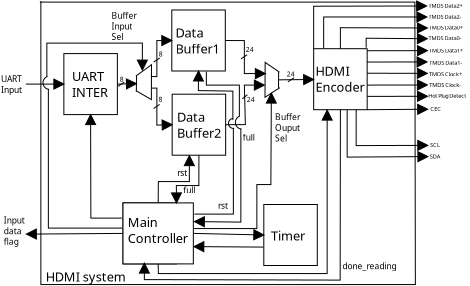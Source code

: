 <?xml version="1.0" encoding="UTF-8"?>
<dia:diagram xmlns:dia="http://www.lysator.liu.se/~alla/dia/">
  <dia:layer name="Background" visible="true" active="true">
    <dia:object type="Standard - PolyLine" version="0" id="O0">
      <dia:attribute name="obj_pos">
        <dia:point val="31.338,19.575"/>
      </dia:attribute>
      <dia:attribute name="obj_bb">
        <dia:rectangle val="31.338,19.005;32.12,20.75"/>
      </dia:attribute>
      <dia:attribute name="poly_points">
        <dia:point val="31.338,19.575"/>
        <dia:point val="32.12,19.005"/>
        <dia:point val="32.113,20.75"/>
        <dia:point val="31.338,20.3"/>
      </dia:attribute>
      <dia:attribute name="line_width">
        <dia:real val="0"/>
      </dia:attribute>
    </dia:object>
    <dia:object type="Standard - Line" version="0" id="O1">
      <dia:attribute name="obj_pos">
        <dia:point val="31.37,19.555"/>
      </dia:attribute>
      <dia:attribute name="obj_bb">
        <dia:rectangle val="31.363,19.555;31.37,20.35"/>
      </dia:attribute>
      <dia:attribute name="conn_endpoints">
        <dia:point val="31.37,19.555"/>
        <dia:point val="31.363,20.35"/>
      </dia:attribute>
      <dia:attribute name="numcp">
        <dia:int val="1"/>
      </dia:attribute>
      <dia:attribute name="line_width">
        <dia:real val="0"/>
      </dia:attribute>
    </dia:object>
    <dia:object type="Standard - Box" version="0" id="O2">
      <dia:attribute name="obj_pos">
        <dia:point val="27.738,18.45"/>
      </dia:attribute>
      <dia:attribute name="obj_bb">
        <dia:rectangle val="27.738,18.45;30.413,21.5"/>
      </dia:attribute>
      <dia:attribute name="elem_corner">
        <dia:point val="27.738,18.45"/>
      </dia:attribute>
      <dia:attribute name="elem_width">
        <dia:real val="2.675"/>
      </dia:attribute>
      <dia:attribute name="elem_height">
        <dia:real val="3.05"/>
      </dia:attribute>
      <dia:attribute name="border_width">
        <dia:real val="0"/>
      </dia:attribute>
      <dia:attribute name="show_background">
        <dia:boolean val="true"/>
      </dia:attribute>
    </dia:object>
    <dia:object type="Standard - Text" version="1" id="O3">
      <dia:attribute name="obj_pos">
        <dia:point val="28.15,19.825"/>
      </dia:attribute>
      <dia:attribute name="obj_bb">
        <dia:rectangle val="28.15,19.23;30.025,20.777"/>
      </dia:attribute>
      <dia:attribute name="text">
        <dia:composite type="text">
          <dia:attribute name="string">
            <dia:string>#UART
INTER#</dia:string>
          </dia:attribute>
          <dia:attribute name="font">
            <dia:font family="sans" style="0" name="Helvetica"/>
          </dia:attribute>
          <dia:attribute name="height">
            <dia:real val="0.8"/>
          </dia:attribute>
          <dia:attribute name="pos">
            <dia:point val="28.15,19.825"/>
          </dia:attribute>
          <dia:attribute name="color">
            <dia:color val="#000000"/>
          </dia:attribute>
          <dia:attribute name="alignment">
            <dia:enum val="0"/>
          </dia:attribute>
        </dia:composite>
      </dia:attribute>
      <dia:attribute name="valign">
        <dia:enum val="3"/>
      </dia:attribute>
    </dia:object>
    <dia:object type="Standard - Box" version="0" id="O4">
      <dia:attribute name="obj_pos">
        <dia:point val="30.695,25.915"/>
      </dia:attribute>
      <dia:attribute name="obj_bb">
        <dia:rectangle val="30.695,25.915;33.37,28.965"/>
      </dia:attribute>
      <dia:attribute name="elem_corner">
        <dia:point val="30.695,25.915"/>
      </dia:attribute>
      <dia:attribute name="elem_width">
        <dia:real val="2.675"/>
      </dia:attribute>
      <dia:attribute name="elem_height">
        <dia:real val="3.05"/>
      </dia:attribute>
      <dia:attribute name="border_width">
        <dia:real val="0"/>
      </dia:attribute>
      <dia:attribute name="show_background">
        <dia:boolean val="true"/>
      </dia:attribute>
    </dia:object>
    <dia:object type="Standard - Text" version="1" id="O5">
      <dia:attribute name="obj_pos">
        <dia:point val="30.783,27.29"/>
      </dia:attribute>
      <dia:attribute name="obj_bb">
        <dia:rectangle val="30.783,26.695;33.355,28.242"/>
      </dia:attribute>
      <dia:attribute name="text">
        <dia:composite type="text">
          <dia:attribute name="string">
            <dia:string>#HDMI
Encoder#</dia:string>
          </dia:attribute>
          <dia:attribute name="font">
            <dia:font family="sans" style="0" name="Helvetica"/>
          </dia:attribute>
          <dia:attribute name="height">
            <dia:real val="0.8"/>
          </dia:attribute>
          <dia:attribute name="pos">
            <dia:point val="30.783,27.29"/>
          </dia:attribute>
          <dia:attribute name="color">
            <dia:color val="#000000"/>
          </dia:attribute>
          <dia:attribute name="alignment">
            <dia:enum val="0"/>
          </dia:attribute>
        </dia:composite>
      </dia:attribute>
      <dia:attribute name="valign">
        <dia:enum val="3"/>
      </dia:attribute>
    </dia:object>
    <dia:object type="Standard - Box" version="0" id="O6">
      <dia:attribute name="obj_pos">
        <dia:point val="33.153,20.48"/>
      </dia:attribute>
      <dia:attribute name="obj_bb">
        <dia:rectangle val="33.153,20.48;35.828,23.53"/>
      </dia:attribute>
      <dia:attribute name="elem_corner">
        <dia:point val="33.153,20.48"/>
      </dia:attribute>
      <dia:attribute name="elem_width">
        <dia:real val="2.675"/>
      </dia:attribute>
      <dia:attribute name="elem_height">
        <dia:real val="3.05"/>
      </dia:attribute>
      <dia:attribute name="border_width">
        <dia:real val="0"/>
      </dia:attribute>
      <dia:attribute name="show_background">
        <dia:boolean val="true"/>
      </dia:attribute>
    </dia:object>
    <dia:object type="Standard - Text" version="1" id="O7">
      <dia:attribute name="obj_pos">
        <dia:point val="33.39,21.855"/>
      </dia:attribute>
      <dia:attribute name="obj_bb">
        <dia:rectangle val="33.39,21.26;35.703,22.808"/>
      </dia:attribute>
      <dia:attribute name="text">
        <dia:composite type="text">
          <dia:attribute name="string">
            <dia:string>#Data
Buffer2#</dia:string>
          </dia:attribute>
          <dia:attribute name="font">
            <dia:font family="sans" style="0" name="Helvetica"/>
          </dia:attribute>
          <dia:attribute name="height">
            <dia:real val="0.8"/>
          </dia:attribute>
          <dia:attribute name="pos">
            <dia:point val="33.39,21.855"/>
          </dia:attribute>
          <dia:attribute name="color">
            <dia:color val="#000000"/>
          </dia:attribute>
          <dia:attribute name="alignment">
            <dia:enum val="0"/>
          </dia:attribute>
        </dia:composite>
      </dia:attribute>
      <dia:attribute name="valign">
        <dia:enum val="3"/>
      </dia:attribute>
    </dia:object>
    <dia:object type="Standard - Box" version="0" id="O8">
      <dia:attribute name="obj_pos">
        <dia:point val="33.135,16.27"/>
      </dia:attribute>
      <dia:attribute name="obj_bb">
        <dia:rectangle val="33.135,16.27;35.81,19.32"/>
      </dia:attribute>
      <dia:attribute name="elem_corner">
        <dia:point val="33.135,16.27"/>
      </dia:attribute>
      <dia:attribute name="elem_width">
        <dia:real val="2.675"/>
      </dia:attribute>
      <dia:attribute name="elem_height">
        <dia:real val="3.05"/>
      </dia:attribute>
      <dia:attribute name="border_width">
        <dia:real val="0"/>
      </dia:attribute>
      <dia:attribute name="show_background">
        <dia:boolean val="true"/>
      </dia:attribute>
    </dia:object>
    <dia:object type="Standard - Text" version="1" id="O9">
      <dia:attribute name="obj_pos">
        <dia:point val="33.323,17.645"/>
      </dia:attribute>
      <dia:attribute name="obj_bb">
        <dia:rectangle val="33.323,17.05;35.638,18.598"/>
      </dia:attribute>
      <dia:attribute name="text">
        <dia:composite type="text">
          <dia:attribute name="string">
            <dia:string>#Data
Buffer1#</dia:string>
          </dia:attribute>
          <dia:attribute name="font">
            <dia:font family="sans" style="0" name="Helvetica"/>
          </dia:attribute>
          <dia:attribute name="height">
            <dia:real val="0.8"/>
          </dia:attribute>
          <dia:attribute name="pos">
            <dia:point val="33.323,17.645"/>
          </dia:attribute>
          <dia:attribute name="color">
            <dia:color val="#000000"/>
          </dia:attribute>
          <dia:attribute name="alignment">
            <dia:enum val="0"/>
          </dia:attribute>
        </dia:composite>
      </dia:attribute>
      <dia:attribute name="valign">
        <dia:enum val="3"/>
      </dia:attribute>
    </dia:object>
    <dia:object type="Standard - Box" version="0" id="O10">
      <dia:attribute name="obj_pos">
        <dia:point val="30.695,25.915"/>
      </dia:attribute>
      <dia:attribute name="obj_bb">
        <dia:rectangle val="30.695,25.915;34.213,28.965"/>
      </dia:attribute>
      <dia:attribute name="elem_corner">
        <dia:point val="30.695,25.915"/>
      </dia:attribute>
      <dia:attribute name="elem_width">
        <dia:real val="3.517"/>
      </dia:attribute>
      <dia:attribute name="elem_height">
        <dia:real val="3.05"/>
      </dia:attribute>
      <dia:attribute name="border_width">
        <dia:real val="0"/>
      </dia:attribute>
      <dia:attribute name="show_background">
        <dia:boolean val="true"/>
      </dia:attribute>
    </dia:object>
    <dia:object type="Standard - Text" version="1" id="O11">
      <dia:attribute name="obj_pos">
        <dia:point val="30.933,27.115"/>
      </dia:attribute>
      <dia:attribute name="obj_bb">
        <dia:rectangle val="30.933,26.52;34.031,28.067"/>
      </dia:attribute>
      <dia:attribute name="text">
        <dia:composite type="text">
          <dia:attribute name="string">
            <dia:string>#Main
Controller#</dia:string>
          </dia:attribute>
          <dia:attribute name="font">
            <dia:font family="sans" style="0" name="Helvetica"/>
          </dia:attribute>
          <dia:attribute name="height">
            <dia:real val="0.8"/>
          </dia:attribute>
          <dia:attribute name="pos">
            <dia:point val="30.933,27.115"/>
          </dia:attribute>
          <dia:attribute name="color">
            <dia:color val="#000000"/>
          </dia:attribute>
          <dia:attribute name="alignment">
            <dia:enum val="0"/>
          </dia:attribute>
        </dia:composite>
      </dia:attribute>
      <dia:attribute name="valign">
        <dia:enum val="3"/>
      </dia:attribute>
    </dia:object>
    <dia:object type="Standard - Box" version="0" id="O12">
      <dia:attribute name="obj_pos">
        <dia:point val="40.228,18.205"/>
      </dia:attribute>
      <dia:attribute name="obj_bb">
        <dia:rectangle val="40.228,18.205;42.903,21.255"/>
      </dia:attribute>
      <dia:attribute name="elem_corner">
        <dia:point val="40.228,18.205"/>
      </dia:attribute>
      <dia:attribute name="elem_width">
        <dia:real val="2.675"/>
      </dia:attribute>
      <dia:attribute name="elem_height">
        <dia:real val="3.05"/>
      </dia:attribute>
      <dia:attribute name="border_width">
        <dia:real val="0"/>
      </dia:attribute>
      <dia:attribute name="show_background">
        <dia:boolean val="true"/>
      </dia:attribute>
    </dia:object>
    <dia:object type="Standard - Text" version="1" id="O13">
      <dia:attribute name="obj_pos">
        <dia:point val="40.315,19.555"/>
      </dia:attribute>
      <dia:attribute name="obj_bb">
        <dia:rectangle val="40.315,18.96;42.888,20.508"/>
      </dia:attribute>
      <dia:attribute name="text">
        <dia:composite type="text">
          <dia:attribute name="string">
            <dia:string>#HDMI
Encoder#</dia:string>
          </dia:attribute>
          <dia:attribute name="font">
            <dia:font family="sans" style="0" name="Helvetica"/>
          </dia:attribute>
          <dia:attribute name="height">
            <dia:real val="0.8"/>
          </dia:attribute>
          <dia:attribute name="pos">
            <dia:point val="40.315,19.555"/>
          </dia:attribute>
          <dia:attribute name="color">
            <dia:color val="#000000"/>
          </dia:attribute>
          <dia:attribute name="alignment">
            <dia:enum val="0"/>
          </dia:attribute>
        </dia:composite>
      </dia:attribute>
      <dia:attribute name="valign">
        <dia:enum val="3"/>
      </dia:attribute>
    </dia:object>
    <dia:object type="Standard - Box" version="0" id="O14">
      <dia:attribute name="obj_pos">
        <dia:point val="37.735,25.995"/>
      </dia:attribute>
      <dia:attribute name="obj_bb">
        <dia:rectangle val="37.735,25.995;40.41,29.045"/>
      </dia:attribute>
      <dia:attribute name="elem_corner">
        <dia:point val="37.735,25.995"/>
      </dia:attribute>
      <dia:attribute name="elem_width">
        <dia:real val="2.675"/>
      </dia:attribute>
      <dia:attribute name="elem_height">
        <dia:real val="3.05"/>
      </dia:attribute>
      <dia:attribute name="border_width">
        <dia:real val="0"/>
      </dia:attribute>
      <dia:attribute name="show_background">
        <dia:boolean val="true"/>
      </dia:attribute>
    </dia:object>
    <dia:object type="Standard - Text" version="1" id="O15">
      <dia:attribute name="obj_pos">
        <dia:point val="38.098,27.795"/>
      </dia:attribute>
      <dia:attribute name="obj_bb">
        <dia:rectangle val="38.098,27.2;39.898,27.948"/>
      </dia:attribute>
      <dia:attribute name="text">
        <dia:composite type="text">
          <dia:attribute name="string">
            <dia:string>#Timer#</dia:string>
          </dia:attribute>
          <dia:attribute name="font">
            <dia:font family="sans" style="0" name="Helvetica"/>
          </dia:attribute>
          <dia:attribute name="height">
            <dia:real val="0.8"/>
          </dia:attribute>
          <dia:attribute name="pos">
            <dia:point val="38.098,27.795"/>
          </dia:attribute>
          <dia:attribute name="color">
            <dia:color val="#000000"/>
          </dia:attribute>
          <dia:attribute name="alignment">
            <dia:enum val="0"/>
          </dia:attribute>
        </dia:composite>
      </dia:attribute>
      <dia:attribute name="valign">
        <dia:enum val="3"/>
      </dia:attribute>
    </dia:object>
    <dia:object type="Standard - PolyLine" version="0" id="O16">
      <dia:attribute name="obj_pos">
        <dia:point val="38.513,19.375"/>
      </dia:attribute>
      <dia:attribute name="obj_bb">
        <dia:rectangle val="37.795,18.89;38.538,20.635"/>
      </dia:attribute>
      <dia:attribute name="poly_points">
        <dia:point val="38.513,19.375"/>
        <dia:point val="37.802,18.89"/>
        <dia:point val="37.795,20.635"/>
        <dia:point val="38.538,20.15"/>
      </dia:attribute>
      <dia:attribute name="line_width">
        <dia:real val="0"/>
      </dia:attribute>
    </dia:object>
    <dia:object type="Standard - Line" version="0" id="O17">
      <dia:attribute name="obj_pos">
        <dia:point val="38.477,19.365"/>
      </dia:attribute>
      <dia:attribute name="obj_bb">
        <dia:rectangle val="38.47,19.365;38.477,20.16"/>
      </dia:attribute>
      <dia:attribute name="conn_endpoints">
        <dia:point val="38.477,19.365"/>
        <dia:point val="38.47,20.16"/>
      </dia:attribute>
      <dia:attribute name="numcp">
        <dia:int val="1"/>
      </dia:attribute>
      <dia:attribute name="line_width">
        <dia:real val="0"/>
      </dia:attribute>
    </dia:object>
    <dia:object type="Standard - Line" version="0" id="O18">
      <dia:attribute name="obj_pos">
        <dia:point val="38.474,19.762"/>
      </dia:attribute>
      <dia:attribute name="obj_bb">
        <dia:rectangle val="38.474,19.499;40.227,19.999"/>
      </dia:attribute>
      <dia:attribute name="conn_endpoints">
        <dia:point val="38.474,19.762"/>
        <dia:point val="40.227,19.744"/>
      </dia:attribute>
      <dia:attribute name="numcp">
        <dia:int val="1"/>
      </dia:attribute>
      <dia:attribute name="line_width">
        <dia:real val="0"/>
      </dia:attribute>
      <dia:attribute name="end_arrow">
        <dia:enum val="3"/>
      </dia:attribute>
      <dia:attribute name="end_arrow_length">
        <dia:real val="0.5"/>
      </dia:attribute>
      <dia:attribute name="end_arrow_width">
        <dia:real val="0.5"/>
      </dia:attribute>
      <dia:connections>
        <dia:connection handle="0" to="O17" connection="0"/>
        <dia:connection handle="1" to="O12" connection="8"/>
      </dia:connections>
    </dia:object>
    <dia:object type="Standard - Line" version="0" id="O19">
      <dia:attribute name="obj_pos">
        <dia:point val="30.413,19.975"/>
      </dia:attribute>
      <dia:attribute name="obj_bb">
        <dia:rectangle val="30.413,19.714;31.366,20.214"/>
      </dia:attribute>
      <dia:attribute name="conn_endpoints">
        <dia:point val="30.413,19.975"/>
        <dia:point val="31.366,19.953"/>
      </dia:attribute>
      <dia:attribute name="numcp">
        <dia:int val="1"/>
      </dia:attribute>
      <dia:attribute name="line_width">
        <dia:real val="0"/>
      </dia:attribute>
      <dia:attribute name="end_arrow">
        <dia:enum val="3"/>
      </dia:attribute>
      <dia:attribute name="end_arrow_length">
        <dia:real val="0.5"/>
      </dia:attribute>
      <dia:attribute name="end_arrow_width">
        <dia:real val="0.5"/>
      </dia:attribute>
      <dia:connections>
        <dia:connection handle="0" to="O2" connection="4"/>
        <dia:connection handle="1" to="O1" connection="0"/>
      </dia:connections>
    </dia:object>
    <dia:object type="Standard - PolyLine" version="0" id="O20">
      <dia:attribute name="obj_pos">
        <dia:point val="35.828,22.005"/>
      </dia:attribute>
      <dia:attribute name="obj_bb">
        <dia:rectangle val="35.828,19.775;37.763,22.005"/>
      </dia:attribute>
      <dia:attribute name="poly_points">
        <dia:point val="35.828,22.005"/>
        <dia:point val="36.813,22"/>
        <dia:point val="36.763,20.025"/>
        <dia:point val="37.763,20.025"/>
      </dia:attribute>
      <dia:attribute name="line_width">
        <dia:real val="0"/>
      </dia:attribute>
      <dia:attribute name="end_arrow">
        <dia:enum val="3"/>
      </dia:attribute>
      <dia:attribute name="end_arrow_length">
        <dia:real val="0.5"/>
      </dia:attribute>
      <dia:attribute name="end_arrow_width">
        <dia:real val="0.5"/>
      </dia:attribute>
      <dia:connections>
        <dia:connection handle="0" to="O6" connection="4"/>
      </dia:connections>
    </dia:object>
    <dia:object type="Standard - PolyLine" version="0" id="O21">
      <dia:attribute name="obj_pos">
        <dia:point val="35.81,17.795"/>
      </dia:attribute>
      <dia:attribute name="obj_bb">
        <dia:rectangle val="35.81,17.795;37.813,19.7"/>
      </dia:attribute>
      <dia:attribute name="poly_points">
        <dia:point val="35.81,17.795"/>
        <dia:point val="36.763,17.8"/>
        <dia:point val="36.763,19.45"/>
        <dia:point val="37.813,19.45"/>
      </dia:attribute>
      <dia:attribute name="line_width">
        <dia:real val="0"/>
      </dia:attribute>
      <dia:attribute name="end_arrow">
        <dia:enum val="3"/>
      </dia:attribute>
      <dia:attribute name="end_arrow_length">
        <dia:real val="0.5"/>
      </dia:attribute>
      <dia:attribute name="end_arrow_width">
        <dia:real val="0.5"/>
      </dia:attribute>
      <dia:connections>
        <dia:connection handle="0" to="O8" connection="4"/>
      </dia:connections>
    </dia:object>
    <dia:object type="Standard - PolyLine" version="0" id="O22">
      <dia:attribute name="obj_pos">
        <dia:point val="26.538,15.875"/>
      </dia:attribute>
      <dia:attribute name="obj_bb">
        <dia:rectangle val="26.538,15.825;45.313,30"/>
      </dia:attribute>
      <dia:attribute name="poly_points">
        <dia:point val="26.538,15.875"/>
        <dia:point val="45.288,15.875"/>
        <dia:point val="45.313,30"/>
        <dia:point val="26.588,30"/>
        <dia:point val="26.588,15.825"/>
      </dia:attribute>
      <dia:attribute name="line_width">
        <dia:real val="0"/>
      </dia:attribute>
    </dia:object>
    <dia:object type="Standard - Text" version="1" id="O23">
      <dia:attribute name="obj_pos">
        <dia:point val="26.838,29.85"/>
      </dia:attribute>
      <dia:attribute name="obj_bb">
        <dia:rectangle val="26.838,29.255;30.993,30.003"/>
      </dia:attribute>
      <dia:attribute name="text">
        <dia:composite type="text">
          <dia:attribute name="string">
            <dia:string>#HDMI system#</dia:string>
          </dia:attribute>
          <dia:attribute name="font">
            <dia:font family="sans" style="0" name="Helvetica"/>
          </dia:attribute>
          <dia:attribute name="height">
            <dia:real val="0.8"/>
          </dia:attribute>
          <dia:attribute name="pos">
            <dia:point val="26.838,29.85"/>
          </dia:attribute>
          <dia:attribute name="color">
            <dia:color val="#000000"/>
          </dia:attribute>
          <dia:attribute name="alignment">
            <dia:enum val="0"/>
          </dia:attribute>
        </dia:composite>
      </dia:attribute>
      <dia:attribute name="valign">
        <dia:enum val="3"/>
      </dia:attribute>
    </dia:object>
    <dia:object type="Standard - PolyLine" version="0" id="O24">
      <dia:attribute name="obj_pos">
        <dia:point val="32.088,19.6"/>
      </dia:attribute>
      <dia:attribute name="obj_bb">
        <dia:rectangle val="32.088,17.548;33.135,19.6"/>
      </dia:attribute>
      <dia:attribute name="poly_points">
        <dia:point val="32.088,19.6"/>
        <dia:point val="32.388,19.6"/>
        <dia:point val="32.388,17.8"/>
        <dia:point val="33.135,17.795"/>
      </dia:attribute>
      <dia:attribute name="line_width">
        <dia:real val="0"/>
      </dia:attribute>
      <dia:attribute name="end_arrow">
        <dia:enum val="3"/>
      </dia:attribute>
      <dia:attribute name="end_arrow_length">
        <dia:real val="0.5"/>
      </dia:attribute>
      <dia:attribute name="end_arrow_width">
        <dia:real val="0.5"/>
      </dia:attribute>
      <dia:connections>
        <dia:connection handle="3" to="O8" connection="3"/>
      </dia:connections>
    </dia:object>
    <dia:object type="Standard - PolyLine" version="0" id="O25">
      <dia:attribute name="obj_pos">
        <dia:point val="32.113,20.175"/>
      </dia:attribute>
      <dia:attribute name="obj_bb">
        <dia:rectangle val="32.113,20.175;33.153,22.268"/>
      </dia:attribute>
      <dia:attribute name="poly_points">
        <dia:point val="32.113,20.175"/>
        <dia:point val="32.388,20.175"/>
        <dia:point val="32.388,22.025"/>
        <dia:point val="33.153,22.005"/>
      </dia:attribute>
      <dia:attribute name="line_width">
        <dia:real val="0"/>
      </dia:attribute>
      <dia:attribute name="end_arrow">
        <dia:enum val="3"/>
      </dia:attribute>
      <dia:attribute name="end_arrow_length">
        <dia:real val="0.5"/>
      </dia:attribute>
      <dia:attribute name="end_arrow_width">
        <dia:real val="0.5"/>
      </dia:attribute>
      <dia:connections>
        <dia:connection handle="3" to="O6" connection="3"/>
      </dia:connections>
    </dia:object>
    <dia:object type="Standard - PolyLine" version="0" id="O26">
      <dia:attribute name="obj_pos">
        <dia:point val="30.638,26.675"/>
      </dia:attribute>
      <dia:attribute name="obj_bb">
        <dia:rectangle val="28.826,21.5;30.638,26.675"/>
      </dia:attribute>
      <dia:attribute name="poly_points">
        <dia:point val="30.638,26.675"/>
        <dia:point val="29.088,26.675"/>
        <dia:point val="29.075,21.5"/>
      </dia:attribute>
      <dia:attribute name="line_width">
        <dia:real val="0"/>
      </dia:attribute>
      <dia:attribute name="end_arrow">
        <dia:enum val="3"/>
      </dia:attribute>
      <dia:attribute name="end_arrow_length">
        <dia:real val="0.5"/>
      </dia:attribute>
      <dia:attribute name="end_arrow_width">
        <dia:real val="0.5"/>
      </dia:attribute>
      <dia:connections>
        <dia:connection handle="2" to="O2" connection="6"/>
      </dia:connections>
    </dia:object>
    <dia:object type="Standard - PolyLine" version="0" id="O27">
      <dia:attribute name="obj_pos">
        <dia:point val="34.49,23.53"/>
      </dia:attribute>
      <dia:attribute name="obj_bb">
        <dia:rectangle val="33.116,23.53;34.49,25.915"/>
      </dia:attribute>
      <dia:attribute name="poly_points">
        <dia:point val="34.49,23.53"/>
        <dia:point val="34.488,25.05"/>
        <dia:point val="33.363,25.05"/>
        <dia:point val="33.37,25.915"/>
      </dia:attribute>
      <dia:attribute name="line_width">
        <dia:real val="0"/>
      </dia:attribute>
      <dia:attribute name="end_arrow">
        <dia:enum val="3"/>
      </dia:attribute>
      <dia:attribute name="end_arrow_length">
        <dia:real val="0.5"/>
      </dia:attribute>
      <dia:attribute name="end_arrow_width">
        <dia:real val="0.5"/>
      </dia:attribute>
      <dia:connections>
        <dia:connection handle="0" to="O6" connection="6"/>
        <dia:connection handle="3" to="O4" connection="2"/>
      </dia:connections>
    </dia:object>
    <dia:object type="Standard - PolyLine" version="0" id="O28">
      <dia:attribute name="obj_pos">
        <dia:point val="32.454,25.915"/>
      </dia:attribute>
      <dia:attribute name="obj_bb">
        <dia:rectangle val="32.454,23.55;34.263,25.915"/>
      </dia:attribute>
      <dia:attribute name="poly_points">
        <dia:point val="32.454,25.915"/>
        <dia:point val="32.463,24.85"/>
        <dia:point val="34.013,24.85"/>
        <dia:point val="34.013,23.55"/>
      </dia:attribute>
      <dia:attribute name="line_width">
        <dia:real val="0"/>
      </dia:attribute>
      <dia:attribute name="end_arrow">
        <dia:enum val="3"/>
      </dia:attribute>
      <dia:attribute name="end_arrow_length">
        <dia:real val="0.5"/>
      </dia:attribute>
      <dia:attribute name="end_arrow_width">
        <dia:real val="0.5"/>
      </dia:attribute>
      <dia:connections>
        <dia:connection handle="0" to="O10" connection="1"/>
      </dia:connections>
    </dia:object>
    <dia:object type="Standard - Line" version="0" id="O29">
      <dia:attribute name="obj_pos">
        <dia:point val="34.213,27.44"/>
      </dia:attribute>
      <dia:attribute name="obj_bb">
        <dia:rectangle val="34.213,27.259;37.735,27.759"/>
      </dia:attribute>
      <dia:attribute name="conn_endpoints">
        <dia:point val="34.213,27.44"/>
        <dia:point val="37.735,27.52"/>
      </dia:attribute>
      <dia:attribute name="numcp">
        <dia:int val="1"/>
      </dia:attribute>
      <dia:attribute name="line_width">
        <dia:real val="0"/>
      </dia:attribute>
      <dia:attribute name="end_arrow">
        <dia:enum val="3"/>
      </dia:attribute>
      <dia:attribute name="end_arrow_length">
        <dia:real val="0.5"/>
      </dia:attribute>
      <dia:attribute name="end_arrow_width">
        <dia:real val="0.5"/>
      </dia:attribute>
      <dia:connections>
        <dia:connection handle="0" to="O10" connection="4"/>
        <dia:connection handle="1" to="O14" connection="3"/>
      </dia:connections>
    </dia:object>
    <dia:object type="Standard - PolyLine" version="0" id="O30">
      <dia:attribute name="obj_pos">
        <dia:point val="34.863,19.35"/>
      </dia:attribute>
      <dia:attribute name="obj_bb">
        <dia:rectangle val="34.863,19.35;36.513,21.575"/>
      </dia:attribute>
      <dia:attribute name="poly_points">
        <dia:point val="34.863,19.35"/>
        <dia:point val="34.863,20.025"/>
        <dia:point val="35.713,20.025"/>
        <dia:point val="36.513,20.025"/>
        <dia:point val="36.513,21.575"/>
      </dia:attribute>
      <dia:attribute name="line_width">
        <dia:real val="0"/>
      </dia:attribute>
    </dia:object>
    <dia:object type="Standard - Arc" version="0" id="O31">
      <dia:attribute name="obj_pos">
        <dia:point val="36.538,21.575"/>
      </dia:attribute>
      <dia:attribute name="obj_bb">
        <dia:rectangle val="36.313,21.575;36.613,22.225"/>
      </dia:attribute>
      <dia:attribute name="conn_endpoints">
        <dia:point val="36.538,21.575"/>
        <dia:point val="36.613,22.225"/>
      </dia:attribute>
      <dia:attribute name="curve_distance">
        <dia:real val="0.261"/>
      </dia:attribute>
      <dia:attribute name="line_width">
        <dia:real val="0"/>
      </dia:attribute>
    </dia:object>
    <dia:object type="Standard - Arc" version="0" id="O32">
      <dia:attribute name="obj_pos">
        <dia:point val="36.206,21.69"/>
      </dia:attribute>
      <dia:attribute name="obj_bb">
        <dia:rectangle val="35.97,21.69;36.256,22.192"/>
      </dia:attribute>
      <dia:attribute name="conn_endpoints">
        <dia:point val="36.206,21.69"/>
        <dia:point val="36.256,22.19"/>
      </dia:attribute>
      <dia:attribute name="curve_distance">
        <dia:real val="0.261"/>
      </dia:attribute>
      <dia:attribute name="line_width">
        <dia:real val="0"/>
      </dia:attribute>
    </dia:object>
    <dia:object type="Standard - PolyLine" version="0" id="O33">
      <dia:attribute name="obj_pos">
        <dia:point val="36.588,22.2"/>
      </dia:attribute>
      <dia:attribute name="obj_bb">
        <dia:rectangle val="34.263,22.2;36.588,27.105"/>
      </dia:attribute>
      <dia:attribute name="poly_points">
        <dia:point val="36.588,22.2"/>
        <dia:point val="36.588,26.875"/>
        <dia:point val="34.263,26.85"/>
      </dia:attribute>
      <dia:attribute name="line_width">
        <dia:real val="0"/>
      </dia:attribute>
      <dia:attribute name="end_arrow">
        <dia:enum val="3"/>
      </dia:attribute>
      <dia:attribute name="end_arrow_length">
        <dia:real val="0.5"/>
      </dia:attribute>
      <dia:attribute name="end_arrow_width">
        <dia:real val="0.5"/>
      </dia:attribute>
    </dia:object>
    <dia:object type="Standard - PolyLine" version="0" id="O34">
      <dia:attribute name="obj_pos">
        <dia:point val="36.188,21.775"/>
      </dia:attribute>
      <dia:attribute name="obj_bb">
        <dia:rectangle val="34.218,19.32;36.188,21.775"/>
      </dia:attribute>
      <dia:attribute name="poly_points">
        <dia:point val="36.188,21.775"/>
        <dia:point val="36.188,20.325"/>
        <dia:point val="34.463,20.3"/>
        <dia:point val="34.473,19.32"/>
      </dia:attribute>
      <dia:attribute name="line_width">
        <dia:real val="0"/>
      </dia:attribute>
      <dia:attribute name="end_arrow">
        <dia:enum val="3"/>
      </dia:attribute>
      <dia:attribute name="end_arrow_length">
        <dia:real val="0.5"/>
      </dia:attribute>
      <dia:attribute name="end_arrow_width">
        <dia:real val="0.5"/>
      </dia:attribute>
      <dia:connections>
        <dia:connection handle="3" to="O8" connection="6"/>
      </dia:connections>
    </dia:object>
    <dia:object type="Standard - PolyLine" version="0" id="O35">
      <dia:attribute name="obj_pos">
        <dia:point val="36.213,22.175"/>
      </dia:attribute>
      <dia:attribute name="obj_bb">
        <dia:rectangle val="34.263,22.175;36.213,26.475"/>
      </dia:attribute>
      <dia:attribute name="poly_points">
        <dia:point val="36.213,22.175"/>
        <dia:point val="36.213,26.475"/>
        <dia:point val="34.263,26.475"/>
      </dia:attribute>
      <dia:attribute name="line_width">
        <dia:real val="0"/>
      </dia:attribute>
    </dia:object>
    <dia:object type="Standard - PolyLine" version="0" id="O36">
      <dia:attribute name="obj_pos">
        <dia:point val="37.713,28.125"/>
      </dia:attribute>
      <dia:attribute name="obj_bb">
        <dia:rectangle val="34.238,27.854;37.713,28.354"/>
      </dia:attribute>
      <dia:attribute name="poly_points">
        <dia:point val="37.713,28.125"/>
        <dia:point val="34.238,28.1"/>
      </dia:attribute>
      <dia:attribute name="line_width">
        <dia:real val="0"/>
      </dia:attribute>
      <dia:attribute name="end_arrow">
        <dia:enum val="3"/>
      </dia:attribute>
      <dia:attribute name="end_arrow_length">
        <dia:real val="0.5"/>
      </dia:attribute>
      <dia:attribute name="end_arrow_width">
        <dia:real val="0.5"/>
      </dia:attribute>
    </dia:object>
    <dia:object type="Standard - PolyLine" version="0" id="O37">
      <dia:attribute name="obj_pos">
        <dia:point val="32.454,28.965"/>
      </dia:attribute>
      <dia:attribute name="obj_bb">
        <dia:rectangle val="32.454,21.275;41.153,29.45"/>
      </dia:attribute>
      <dia:attribute name="poly_points">
        <dia:point val="32.454,28.965"/>
        <dia:point val="32.463,29.45"/>
        <dia:point val="40.903,29.45"/>
        <dia:point val="40.903,21.275"/>
      </dia:attribute>
      <dia:attribute name="line_width">
        <dia:real val="0"/>
      </dia:attribute>
      <dia:attribute name="end_arrow">
        <dia:enum val="3"/>
      </dia:attribute>
      <dia:attribute name="end_arrow_length">
        <dia:real val="0.5"/>
      </dia:attribute>
      <dia:attribute name="end_arrow_width">
        <dia:real val="0.5"/>
      </dia:attribute>
      <dia:connections>
        <dia:connection handle="0" to="O10" connection="6"/>
      </dia:connections>
    </dia:object>
    <dia:object type="Standard - PolyLine" version="0" id="O38">
      <dia:attribute name="obj_pos">
        <dia:point val="41.565,21.255"/>
      </dia:attribute>
      <dia:attribute name="obj_bb">
        <dia:rectangle val="31.513,21.255;41.565,29.775"/>
      </dia:attribute>
      <dia:attribute name="poly_points">
        <dia:point val="41.565,21.255"/>
        <dia:point val="41.553,29.775"/>
        <dia:point val="31.763,29.75"/>
        <dia:point val="31.763,28.925"/>
      </dia:attribute>
      <dia:attribute name="line_width">
        <dia:real val="0"/>
      </dia:attribute>
      <dia:attribute name="end_arrow">
        <dia:enum val="3"/>
      </dia:attribute>
      <dia:attribute name="end_arrow_length">
        <dia:real val="0.5"/>
      </dia:attribute>
      <dia:attribute name="end_arrow_width">
        <dia:real val="0.5"/>
      </dia:attribute>
      <dia:connections>
        <dia:connection handle="0" to="O12" connection="6"/>
      </dia:connections>
    </dia:object>
    <dia:object type="Standard - PolyLine" version="0" id="O39">
      <dia:attribute name="obj_pos">
        <dia:point val="42.903,19.431"/>
      </dia:attribute>
      <dia:attribute name="obj_bb">
        <dia:rectangle val="42.903,19.186;45.913,19.686"/>
      </dia:attribute>
      <dia:attribute name="poly_points">
        <dia:point val="42.903,19.431"/>
        <dia:point val="45.913,19.438"/>
      </dia:attribute>
      <dia:attribute name="line_width">
        <dia:real val="0"/>
      </dia:attribute>
      <dia:attribute name="end_arrow">
        <dia:enum val="3"/>
      </dia:attribute>
      <dia:attribute name="end_arrow_length">
        <dia:real val="0.5"/>
      </dia:attribute>
      <dia:attribute name="end_arrow_width">
        <dia:real val="0.5"/>
      </dia:attribute>
    </dia:object>
    <dia:object type="Standard - Line" version="0" id="O40">
      <dia:attribute name="obj_pos">
        <dia:point val="30.695,27.44"/>
      </dia:attribute>
      <dia:attribute name="obj_bb">
        <dia:rectangle val="25.863,27.221;30.695,27.721"/>
      </dia:attribute>
      <dia:attribute name="conn_endpoints">
        <dia:point val="30.695,27.44"/>
        <dia:point val="25.863,27.475"/>
      </dia:attribute>
      <dia:attribute name="numcp">
        <dia:int val="1"/>
      </dia:attribute>
      <dia:attribute name="line_width">
        <dia:real val="0"/>
      </dia:attribute>
      <dia:attribute name="end_arrow">
        <dia:enum val="3"/>
      </dia:attribute>
      <dia:attribute name="end_arrow_length">
        <dia:real val="0.5"/>
      </dia:attribute>
      <dia:attribute name="end_arrow_width">
        <dia:real val="0.5"/>
      </dia:attribute>
      <dia:connections>
        <dia:connection handle="0" to="O4" connection="3"/>
      </dia:connections>
    </dia:object>
    <dia:object type="Standard - Text" version="1" id="O41">
      <dia:attribute name="obj_pos">
        <dia:point val="33.413,24.575"/>
      </dia:attribute>
      <dia:attribute name="obj_bb">
        <dia:rectangle val="33.413,24.18;33.973,24.675"/>
      </dia:attribute>
      <dia:attribute name="text">
        <dia:composite type="text">
          <dia:attribute name="string">
            <dia:string>#rst#</dia:string>
          </dia:attribute>
          <dia:attribute name="font">
            <dia:font family="sans" style="0" name="Helvetica"/>
          </dia:attribute>
          <dia:attribute name="height">
            <dia:real val="0.529"/>
          </dia:attribute>
          <dia:attribute name="pos">
            <dia:point val="33.413,24.575"/>
          </dia:attribute>
          <dia:attribute name="color">
            <dia:color val="#000000"/>
          </dia:attribute>
          <dia:attribute name="alignment">
            <dia:enum val="0"/>
          </dia:attribute>
        </dia:composite>
      </dia:attribute>
      <dia:attribute name="valign">
        <dia:enum val="3"/>
      </dia:attribute>
    </dia:object>
    <dia:object type="Standard - Text" version="1" id="O42">
      <dia:attribute name="obj_pos">
        <dia:point val="35.445,26.21"/>
      </dia:attribute>
      <dia:attribute name="obj_bb">
        <dia:rectangle val="35.445,25.815;36.005,26.31"/>
      </dia:attribute>
      <dia:attribute name="text">
        <dia:composite type="text">
          <dia:attribute name="string">
            <dia:string>#rst#</dia:string>
          </dia:attribute>
          <dia:attribute name="font">
            <dia:font family="sans" style="0" name="Helvetica"/>
          </dia:attribute>
          <dia:attribute name="height">
            <dia:real val="0.529"/>
          </dia:attribute>
          <dia:attribute name="pos">
            <dia:point val="35.445,26.21"/>
          </dia:attribute>
          <dia:attribute name="color">
            <dia:color val="#000000"/>
          </dia:attribute>
          <dia:attribute name="alignment">
            <dia:enum val="0"/>
          </dia:attribute>
        </dia:composite>
      </dia:attribute>
      <dia:attribute name="valign">
        <dia:enum val="3"/>
      </dia:attribute>
    </dia:object>
    <dia:object type="Standard - Text" version="1" id="O43">
      <dia:attribute name="obj_pos">
        <dia:point val="36.678,22.8"/>
      </dia:attribute>
      <dia:attribute name="obj_bb">
        <dia:rectangle val="36.678,22.405;37.328,22.9"/>
      </dia:attribute>
      <dia:attribute name="text">
        <dia:composite type="text">
          <dia:attribute name="string">
            <dia:string>#full#</dia:string>
          </dia:attribute>
          <dia:attribute name="font">
            <dia:font family="sans" style="0" name="Helvetica"/>
          </dia:attribute>
          <dia:attribute name="height">
            <dia:real val="0.529"/>
          </dia:attribute>
          <dia:attribute name="pos">
            <dia:point val="36.678,22.8"/>
          </dia:attribute>
          <dia:attribute name="color">
            <dia:color val="#000000"/>
          </dia:attribute>
          <dia:attribute name="alignment">
            <dia:enum val="0"/>
          </dia:attribute>
        </dia:composite>
      </dia:attribute>
      <dia:attribute name="valign">
        <dia:enum val="3"/>
      </dia:attribute>
    </dia:object>
    <dia:object type="Standard - Text" version="1" id="O44">
      <dia:attribute name="obj_pos">
        <dia:point val="33.71,25.44"/>
      </dia:attribute>
      <dia:attribute name="obj_bb">
        <dia:rectangle val="33.71,25.045;34.36,25.54"/>
      </dia:attribute>
      <dia:attribute name="text">
        <dia:composite type="text">
          <dia:attribute name="string">
            <dia:string>#full#</dia:string>
          </dia:attribute>
          <dia:attribute name="font">
            <dia:font family="sans" style="0" name="Helvetica"/>
          </dia:attribute>
          <dia:attribute name="height">
            <dia:real val="0.529"/>
          </dia:attribute>
          <dia:attribute name="pos">
            <dia:point val="33.71,25.44"/>
          </dia:attribute>
          <dia:attribute name="color">
            <dia:color val="#000000"/>
          </dia:attribute>
          <dia:attribute name="alignment">
            <dia:enum val="0"/>
          </dia:attribute>
        </dia:composite>
      </dia:attribute>
      <dia:attribute name="valign">
        <dia:enum val="3"/>
      </dia:attribute>
    </dia:object>
    <dia:object type="Standard - Text" version="1" id="O45">
      <dia:attribute name="obj_pos">
        <dia:point val="41.668,29.23"/>
      </dia:attribute>
      <dia:attribute name="obj_bb">
        <dia:rectangle val="41.668,28.835;44.526,29.33"/>
      </dia:attribute>
      <dia:attribute name="text">
        <dia:composite type="text">
          <dia:attribute name="string">
            <dia:string>#done_reading#</dia:string>
          </dia:attribute>
          <dia:attribute name="font">
            <dia:font family="sans" style="0" name="Helvetica"/>
          </dia:attribute>
          <dia:attribute name="height">
            <dia:real val="0.529"/>
          </dia:attribute>
          <dia:attribute name="pos">
            <dia:point val="41.668,29.23"/>
          </dia:attribute>
          <dia:attribute name="color">
            <dia:color val="#000000"/>
          </dia:attribute>
          <dia:attribute name="alignment">
            <dia:enum val="0"/>
          </dia:attribute>
        </dia:composite>
      </dia:attribute>
      <dia:attribute name="valign">
        <dia:enum val="3"/>
      </dia:attribute>
    </dia:object>
    <dia:object type="Standard - Text" version="1" id="O46">
      <dia:attribute name="obj_pos">
        <dia:point val="24.595,19.885"/>
      </dia:attribute>
      <dia:attribute name="obj_bb">
        <dia:rectangle val="24.595,19.49;25.722,21.043"/>
      </dia:attribute>
      <dia:attribute name="text">
        <dia:composite type="text">
          <dia:attribute name="string">
            <dia:string>#UART
Input
#</dia:string>
          </dia:attribute>
          <dia:attribute name="font">
            <dia:font family="sans" style="0" name="Helvetica"/>
          </dia:attribute>
          <dia:attribute name="height">
            <dia:real val="0.529"/>
          </dia:attribute>
          <dia:attribute name="pos">
            <dia:point val="24.595,19.885"/>
          </dia:attribute>
          <dia:attribute name="color">
            <dia:color val="#000000"/>
          </dia:attribute>
          <dia:attribute name="alignment">
            <dia:enum val="0"/>
          </dia:attribute>
        </dia:composite>
      </dia:attribute>
      <dia:attribute name="valign">
        <dia:enum val="3"/>
      </dia:attribute>
    </dia:object>
    <dia:object type="Standard - Line" version="0" id="O47">
      <dia:attribute name="obj_pos">
        <dia:point val="25.838,19.975"/>
      </dia:attribute>
      <dia:attribute name="obj_bb">
        <dia:rectangle val="25.838,19.725;27.738,20.225"/>
      </dia:attribute>
      <dia:attribute name="conn_endpoints">
        <dia:point val="25.838,19.975"/>
        <dia:point val="27.738,19.975"/>
      </dia:attribute>
      <dia:attribute name="numcp">
        <dia:int val="1"/>
      </dia:attribute>
      <dia:attribute name="line_width">
        <dia:real val="0"/>
      </dia:attribute>
      <dia:attribute name="end_arrow">
        <dia:enum val="3"/>
      </dia:attribute>
      <dia:attribute name="end_arrow_length">
        <dia:real val="0.5"/>
      </dia:attribute>
      <dia:attribute name="end_arrow_width">
        <dia:real val="0.5"/>
      </dia:attribute>
      <dia:connections>
        <dia:connection handle="1" to="O2" connection="3"/>
      </dia:connections>
    </dia:object>
    <dia:object type="Standard - Text" version="1" id="O48">
      <dia:attribute name="obj_pos">
        <dia:point val="24.728,26.95"/>
      </dia:attribute>
      <dia:attribute name="obj_bb">
        <dia:rectangle val="24.728,26.555;25.82,28.108"/>
      </dia:attribute>
      <dia:attribute name="text">
        <dia:composite type="text">
          <dia:attribute name="string">
            <dia:string>#Input
data
flag#</dia:string>
          </dia:attribute>
          <dia:attribute name="font">
            <dia:font family="sans" style="0" name="Helvetica"/>
          </dia:attribute>
          <dia:attribute name="height">
            <dia:real val="0.529"/>
          </dia:attribute>
          <dia:attribute name="pos">
            <dia:point val="24.728,26.95"/>
          </dia:attribute>
          <dia:attribute name="color">
            <dia:color val="#000000"/>
          </dia:attribute>
          <dia:attribute name="alignment">
            <dia:enum val="0"/>
          </dia:attribute>
        </dia:composite>
      </dia:attribute>
      <dia:attribute name="valign">
        <dia:enum val="3"/>
      </dia:attribute>
    </dia:object>
    <dia:object type="Standard - Arc" version="0" id="O49">
      <dia:attribute name="obj_pos">
        <dia:point val="26.919,19.59"/>
      </dia:attribute>
      <dia:attribute name="obj_bb">
        <dia:rectangle val="26.695,19.59;26.994,20.24"/>
      </dia:attribute>
      <dia:attribute name="conn_endpoints">
        <dia:point val="26.919,19.59"/>
        <dia:point val="26.994,20.24"/>
      </dia:attribute>
      <dia:attribute name="curve_distance">
        <dia:real val="0.261"/>
      </dia:attribute>
      <dia:attribute name="line_width">
        <dia:real val="0"/>
      </dia:attribute>
    </dia:object>
    <dia:object type="Standard - PolyLine" version="0" id="O50">
      <dia:attribute name="obj_pos">
        <dia:point val="26.888,19.6"/>
      </dia:attribute>
      <dia:attribute name="obj_bb">
        <dia:rectangle val="26.888,17.925;31.913,19.6"/>
      </dia:attribute>
      <dia:attribute name="poly_points">
        <dia:point val="26.888,19.6"/>
        <dia:point val="26.888,17.925"/>
        <dia:point val="31.663,17.925"/>
        <dia:point val="31.663,19.275"/>
      </dia:attribute>
      <dia:attribute name="line_width">
        <dia:real val="0"/>
      </dia:attribute>
      <dia:attribute name="end_arrow">
        <dia:enum val="3"/>
      </dia:attribute>
      <dia:attribute name="end_arrow_length">
        <dia:real val="0.5"/>
      </dia:attribute>
      <dia:attribute name="end_arrow_width">
        <dia:real val="0.5"/>
      </dia:attribute>
    </dia:object>
    <dia:object type="Standard - PolyLine" version="0" id="O51">
      <dia:attribute name="obj_pos">
        <dia:point val="26.963,20.225"/>
      </dia:attribute>
      <dia:attribute name="obj_bb">
        <dia:rectangle val="26.963,20.225;30.663,27.175"/>
      </dia:attribute>
      <dia:attribute name="poly_points">
        <dia:point val="26.963,20.225"/>
        <dia:point val="26.963,22.825"/>
        <dia:point val="26.963,27.175"/>
        <dia:point val="30.663,27.175"/>
      </dia:attribute>
      <dia:attribute name="line_width">
        <dia:real val="0"/>
      </dia:attribute>
    </dia:object>
    <dia:object type="Standard - Text" version="1" id="O52">
      <dia:attribute name="obj_pos">
        <dia:point val="30.12,16.71"/>
      </dia:attribute>
      <dia:attribute name="obj_bb">
        <dia:rectangle val="30.12,16.315;31.545,17.868"/>
      </dia:attribute>
      <dia:attribute name="text">
        <dia:composite type="text">
          <dia:attribute name="string">
            <dia:string>#Buffer 
Input
Sel#</dia:string>
          </dia:attribute>
          <dia:attribute name="font">
            <dia:font family="sans" style="0" name="Helvetica"/>
          </dia:attribute>
          <dia:attribute name="height">
            <dia:real val="0.529"/>
          </dia:attribute>
          <dia:attribute name="pos">
            <dia:point val="30.12,16.71"/>
          </dia:attribute>
          <dia:attribute name="color">
            <dia:color val="#000000"/>
          </dia:attribute>
          <dia:attribute name="alignment">
            <dia:enum val="0"/>
          </dia:attribute>
        </dia:composite>
      </dia:attribute>
      <dia:attribute name="valign">
        <dia:enum val="3"/>
      </dia:attribute>
    </dia:object>
    <dia:object type="Standard - PolyLine" version="0" id="O53">
      <dia:attribute name="obj_pos">
        <dia:point val="34.238,27.2"/>
      </dia:attribute>
      <dia:attribute name="obj_bb">
        <dia:rectangle val="34.238,20.425;38.36,27.2"/>
      </dia:attribute>
      <dia:attribute name="poly_points">
        <dia:point val="34.238,27.2"/>
        <dia:point val="37.388,27.2"/>
        <dia:point val="37.388,25"/>
        <dia:point val="38.088,25"/>
        <dia:point val="38.113,20.425"/>
      </dia:attribute>
      <dia:attribute name="line_width">
        <dia:real val="0"/>
      </dia:attribute>
      <dia:attribute name="end_arrow">
        <dia:enum val="3"/>
      </dia:attribute>
      <dia:attribute name="end_arrow_length">
        <dia:real val="0.5"/>
      </dia:attribute>
      <dia:attribute name="end_arrow_width">
        <dia:real val="0.5"/>
      </dia:attribute>
    </dia:object>
    <dia:object type="Standard - Text" version="1" id="O54">
      <dia:attribute name="obj_pos">
        <dia:point val="38.295,21.785"/>
      </dia:attribute>
      <dia:attribute name="obj_bb">
        <dia:rectangle val="38.295,21.39;39.72,22.943"/>
      </dia:attribute>
      <dia:attribute name="text">
        <dia:composite type="text">
          <dia:attribute name="string">
            <dia:string>#Buffer 
Ouput
Sel#</dia:string>
          </dia:attribute>
          <dia:attribute name="font">
            <dia:font family="sans" style="0" name="Helvetica"/>
          </dia:attribute>
          <dia:attribute name="height">
            <dia:real val="0.529"/>
          </dia:attribute>
          <dia:attribute name="pos">
            <dia:point val="38.295,21.785"/>
          </dia:attribute>
          <dia:attribute name="color">
            <dia:color val="#000000"/>
          </dia:attribute>
          <dia:attribute name="alignment">
            <dia:enum val="0"/>
          </dia:attribute>
        </dia:composite>
      </dia:attribute>
      <dia:attribute name="valign">
        <dia:enum val="3"/>
      </dia:attribute>
    </dia:object>
    <dia:object type="Standard - Text" version="1" id="O55">
      <dia:attribute name="obj_pos">
        <dia:point val="38.878,19.6"/>
      </dia:attribute>
      <dia:attribute name="obj_bb">
        <dia:rectangle val="38.878,19.285;39.31,19.68"/>
      </dia:attribute>
      <dia:attribute name="text">
        <dia:composite type="text">
          <dia:attribute name="string">
            <dia:string>#24#</dia:string>
          </dia:attribute>
          <dia:attribute name="font">
            <dia:font family="sans" style="0" name="Helvetica"/>
          </dia:attribute>
          <dia:attribute name="height">
            <dia:real val="0.423"/>
          </dia:attribute>
          <dia:attribute name="pos">
            <dia:point val="38.878,19.6"/>
          </dia:attribute>
          <dia:attribute name="color">
            <dia:color val="#000000"/>
          </dia:attribute>
          <dia:attribute name="alignment">
            <dia:enum val="0"/>
          </dia:attribute>
        </dia:composite>
      </dia:attribute>
      <dia:attribute name="valign">
        <dia:enum val="3"/>
      </dia:attribute>
    </dia:object>
    <dia:object type="Standard - Line" version="0" id="O56">
      <dia:attribute name="obj_pos">
        <dia:point val="38.94,19.863"/>
      </dia:attribute>
      <dia:attribute name="obj_bb">
        <dia:rectangle val="38.94,19.656;39.248,19.863"/>
      </dia:attribute>
      <dia:attribute name="conn_endpoints">
        <dia:point val="38.94,19.863"/>
        <dia:point val="39.248,19.656"/>
      </dia:attribute>
      <dia:attribute name="numcp">
        <dia:int val="1"/>
      </dia:attribute>
      <dia:attribute name="line_width">
        <dia:real val="0"/>
      </dia:attribute>
    </dia:object>
    <dia:object type="Standard - PolyLine" version="0" id="O57">
      <dia:attribute name="obj_pos">
        <dia:point val="42.908,18.307"/>
      </dia:attribute>
      <dia:attribute name="obj_bb">
        <dia:rectangle val="42.908,18.052;45.918,18.552"/>
      </dia:attribute>
      <dia:attribute name="poly_points">
        <dia:point val="42.908,18.307"/>
        <dia:point val="45.918,18.302"/>
      </dia:attribute>
      <dia:attribute name="line_width">
        <dia:real val="0"/>
      </dia:attribute>
      <dia:attribute name="end_arrow">
        <dia:enum val="3"/>
      </dia:attribute>
      <dia:attribute name="end_arrow_length">
        <dia:real val="0.5"/>
      </dia:attribute>
      <dia:attribute name="end_arrow_width">
        <dia:real val="0.5"/>
      </dia:attribute>
    </dia:object>
    <dia:object type="Standard - PolyLine" version="0" id="O58">
      <dia:attribute name="obj_pos">
        <dia:point val="42.888,18.872"/>
      </dia:attribute>
      <dia:attribute name="obj_bb">
        <dia:rectangle val="42.888,18.617;45.898,19.117"/>
      </dia:attribute>
      <dia:attribute name="poly_points">
        <dia:point val="42.888,18.872"/>
        <dia:point val="45.898,18.867"/>
      </dia:attribute>
      <dia:attribute name="line_width">
        <dia:real val="0"/>
      </dia:attribute>
      <dia:attribute name="end_arrow">
        <dia:enum val="3"/>
      </dia:attribute>
      <dia:attribute name="end_arrow_length">
        <dia:real val="0.5"/>
      </dia:attribute>
      <dia:attribute name="end_arrow_width">
        <dia:real val="0.5"/>
      </dia:attribute>
    </dia:object>
    <dia:object type="Standard - PolyLine" version="0" id="O59">
      <dia:attribute name="obj_pos">
        <dia:point val="42.905,20.024"/>
      </dia:attribute>
      <dia:attribute name="obj_bb">
        <dia:rectangle val="42.905,19.77;45.915,20.27"/>
      </dia:attribute>
      <dia:attribute name="poly_points">
        <dia:point val="42.905,20.024"/>
        <dia:point val="45.915,20.019"/>
      </dia:attribute>
      <dia:attribute name="line_width">
        <dia:real val="0"/>
      </dia:attribute>
      <dia:attribute name="end_arrow">
        <dia:enum val="3"/>
      </dia:attribute>
      <dia:attribute name="end_arrow_length">
        <dia:real val="0.5"/>
      </dia:attribute>
      <dia:attribute name="end_arrow_width">
        <dia:real val="0.5"/>
      </dia:attribute>
    </dia:object>
    <dia:object type="Standard - PolyLine" version="0" id="O60">
      <dia:attribute name="obj_pos">
        <dia:point val="42.91,20.589"/>
      </dia:attribute>
      <dia:attribute name="obj_bb">
        <dia:rectangle val="42.91,20.335;45.92,20.835"/>
      </dia:attribute>
      <dia:attribute name="poly_points">
        <dia:point val="42.91,20.589"/>
        <dia:point val="45.92,20.584"/>
      </dia:attribute>
      <dia:attribute name="line_width">
        <dia:real val="0"/>
      </dia:attribute>
      <dia:attribute name="end_arrow">
        <dia:enum val="3"/>
      </dia:attribute>
      <dia:attribute name="end_arrow_length">
        <dia:real val="0.5"/>
      </dia:attribute>
      <dia:attribute name="end_arrow_width">
        <dia:real val="0.5"/>
      </dia:attribute>
    </dia:object>
    <dia:object type="Standard - PolyLine" version="0" id="O61">
      <dia:attribute name="obj_pos">
        <dia:point val="42.903,21.255"/>
      </dia:attribute>
      <dia:attribute name="obj_bb">
        <dia:rectangle val="42.903,20.985;45.928,21.485"/>
      </dia:attribute>
      <dia:attribute name="poly_points">
        <dia:point val="42.903,21.255"/>
        <dia:point val="45.928,21.231"/>
      </dia:attribute>
      <dia:attribute name="line_width">
        <dia:real val="0"/>
      </dia:attribute>
      <dia:attribute name="end_arrow">
        <dia:enum val="3"/>
      </dia:attribute>
      <dia:attribute name="end_arrow_length">
        <dia:real val="0.5"/>
      </dia:attribute>
      <dia:attribute name="end_arrow_width">
        <dia:real val="0.5"/>
      </dia:attribute>
      <dia:connections>
        <dia:connection handle="0" to="O12" connection="7"/>
      </dia:connections>
    </dia:object>
    <dia:object type="Standard - PolyLine" version="0" id="O62">
      <dia:attribute name="obj_pos">
        <dia:point val="40.228,18.205"/>
      </dia:attribute>
      <dia:attribute name="obj_bb">
        <dia:rectangle val="40.228,15.82;45.878,18.205"/>
      </dia:attribute>
      <dia:attribute name="poly_points">
        <dia:point val="40.228,18.205"/>
        <dia:point val="40.228,16.081"/>
        <dia:point val="45.878,16.069"/>
      </dia:attribute>
      <dia:attribute name="line_width">
        <dia:real val="0"/>
      </dia:attribute>
      <dia:attribute name="end_arrow">
        <dia:enum val="3"/>
      </dia:attribute>
      <dia:attribute name="end_arrow_length">
        <dia:real val="0.5"/>
      </dia:attribute>
      <dia:attribute name="end_arrow_width">
        <dia:real val="0.5"/>
      </dia:attribute>
      <dia:connections>
        <dia:connection handle="0" to="O12" connection="0"/>
      </dia:connections>
    </dia:object>
    <dia:object type="Standard - PolyLine" version="0" id="O63">
      <dia:attribute name="obj_pos">
        <dia:point val="40.728,18.194"/>
      </dia:attribute>
      <dia:attribute name="obj_bb">
        <dia:rectangle val="40.728,16.369;45.89,18.194"/>
      </dia:attribute>
      <dia:attribute name="poly_points">
        <dia:point val="40.728,18.194"/>
        <dia:point val="40.728,16.619"/>
        <dia:point val="45.89,16.619"/>
      </dia:attribute>
      <dia:attribute name="line_width">
        <dia:real val="0"/>
      </dia:attribute>
      <dia:attribute name="end_arrow">
        <dia:enum val="3"/>
      </dia:attribute>
      <dia:attribute name="end_arrow_length">
        <dia:real val="0.5"/>
      </dia:attribute>
      <dia:attribute name="end_arrow_width">
        <dia:real val="0.5"/>
      </dia:attribute>
    </dia:object>
    <dia:object type="Standard - PolyLine" version="0" id="O64">
      <dia:attribute name="obj_pos">
        <dia:point val="42.853,18.156"/>
      </dia:attribute>
      <dia:attribute name="obj_bb">
        <dia:rectangle val="42.853,17.452;45.915,18.156"/>
      </dia:attribute>
      <dia:attribute name="poly_points">
        <dia:point val="42.853,18.156"/>
        <dia:point val="42.853,17.681"/>
        <dia:point val="45.915,17.706"/>
      </dia:attribute>
      <dia:attribute name="line_width">
        <dia:real val="0"/>
      </dia:attribute>
      <dia:attribute name="end_arrow">
        <dia:enum val="3"/>
      </dia:attribute>
      <dia:attribute name="end_arrow_length">
        <dia:real val="0.5"/>
      </dia:attribute>
      <dia:attribute name="end_arrow_width">
        <dia:real val="0.5"/>
      </dia:attribute>
    </dia:object>
    <dia:object type="Standard - PolyLine" version="0" id="O65">
      <dia:attribute name="obj_pos">
        <dia:point val="41.565,18.205"/>
      </dia:attribute>
      <dia:attribute name="obj_bb">
        <dia:rectangle val="41.565,16.917;45.915,18.205"/>
      </dia:attribute>
      <dia:attribute name="poly_points">
        <dia:point val="41.565,18.205"/>
        <dia:point val="41.565,17.156"/>
        <dia:point val="45.915,17.169"/>
      </dia:attribute>
      <dia:attribute name="line_width">
        <dia:real val="0"/>
      </dia:attribute>
      <dia:attribute name="end_arrow">
        <dia:enum val="3"/>
      </dia:attribute>
      <dia:attribute name="end_arrow_length">
        <dia:real val="0.5"/>
      </dia:attribute>
      <dia:attribute name="end_arrow_width">
        <dia:real val="0.5"/>
      </dia:attribute>
      <dia:connections>
        <dia:connection handle="0" to="O12" connection="1"/>
      </dia:connections>
    </dia:object>
    <dia:object type="Standard - PolyLine" version="0" id="O66">
      <dia:attribute name="obj_pos">
        <dia:point val="42.353,21.262"/>
      </dia:attribute>
      <dia:attribute name="obj_bb">
        <dia:rectangle val="42.353,21.262;45.933,23.289"/>
      </dia:attribute>
      <dia:attribute name="poly_points">
        <dia:point val="42.353,21.262"/>
        <dia:point val="42.353,23.05"/>
        <dia:point val="45.933,23.038"/>
      </dia:attribute>
      <dia:attribute name="line_width">
        <dia:real val="0"/>
      </dia:attribute>
      <dia:attribute name="end_arrow">
        <dia:enum val="3"/>
      </dia:attribute>
      <dia:attribute name="end_arrow_length">
        <dia:real val="0.5"/>
      </dia:attribute>
      <dia:attribute name="end_arrow_width">
        <dia:real val="0.5"/>
      </dia:attribute>
    </dia:object>
    <dia:object type="Standard - PolyLine" version="0" id="O67">
      <dia:attribute name="obj_pos">
        <dia:point val="41.903,21.275"/>
      </dia:attribute>
      <dia:attribute name="obj_bb">
        <dia:rectangle val="41.903,21.275;45.94,23.853"/>
      </dia:attribute>
      <dia:attribute name="poly_points">
        <dia:point val="41.903,21.275"/>
        <dia:point val="41.903,23.625"/>
        <dia:point val="45.94,23.6"/>
      </dia:attribute>
      <dia:attribute name="line_width">
        <dia:real val="0"/>
      </dia:attribute>
      <dia:attribute name="end_arrow">
        <dia:enum val="3"/>
      </dia:attribute>
      <dia:attribute name="end_arrow_length">
        <dia:real val="0.5"/>
      </dia:attribute>
      <dia:attribute name="end_arrow_width">
        <dia:real val="0.5"/>
      </dia:attribute>
    </dia:object>
    <dia:object type="Standard - Text" version="1" id="O68">
      <dia:attribute name="obj_pos">
        <dia:point val="36.883,20.874"/>
      </dia:attribute>
      <dia:attribute name="obj_bb">
        <dia:rectangle val="36.883,20.559;37.315,20.954"/>
      </dia:attribute>
      <dia:attribute name="text">
        <dia:composite type="text">
          <dia:attribute name="string">
            <dia:string>#24#</dia:string>
          </dia:attribute>
          <dia:attribute name="font">
            <dia:font family="sans" style="0" name="Helvetica"/>
          </dia:attribute>
          <dia:attribute name="height">
            <dia:real val="0.423"/>
          </dia:attribute>
          <dia:attribute name="pos">
            <dia:point val="36.883,20.874"/>
          </dia:attribute>
          <dia:attribute name="color">
            <dia:color val="#000000"/>
          </dia:attribute>
          <dia:attribute name="alignment">
            <dia:enum val="0"/>
          </dia:attribute>
        </dia:composite>
      </dia:attribute>
      <dia:attribute name="valign">
        <dia:enum val="3"/>
      </dia:attribute>
    </dia:object>
    <dia:object type="Standard - Text" version="1" id="O69">
      <dia:attribute name="obj_pos">
        <dia:point val="36.838,18.376"/>
      </dia:attribute>
      <dia:attribute name="obj_bb">
        <dia:rectangle val="36.838,18.061;37.27,18.456"/>
      </dia:attribute>
      <dia:attribute name="text">
        <dia:composite type="text">
          <dia:attribute name="string">
            <dia:string>#24#</dia:string>
          </dia:attribute>
          <dia:attribute name="font">
            <dia:font family="sans" style="0" name="Helvetica"/>
          </dia:attribute>
          <dia:attribute name="height">
            <dia:real val="0.423"/>
          </dia:attribute>
          <dia:attribute name="pos">
            <dia:point val="36.838,18.376"/>
          </dia:attribute>
          <dia:attribute name="color">
            <dia:color val="#000000"/>
          </dia:attribute>
          <dia:attribute name="alignment">
            <dia:enum val="0"/>
          </dia:attribute>
        </dia:composite>
      </dia:attribute>
      <dia:attribute name="valign">
        <dia:enum val="3"/>
      </dia:attribute>
    </dia:object>
    <dia:object type="Standard - Line" version="0" id="O70">
      <dia:attribute name="obj_pos">
        <dia:point val="36.665,20.706"/>
      </dia:attribute>
      <dia:attribute name="obj_bb">
        <dia:rectangle val="36.665,20.506;36.915,20.706"/>
      </dia:attribute>
      <dia:attribute name="conn_endpoints">
        <dia:point val="36.665,20.706"/>
        <dia:point val="36.915,20.506"/>
      </dia:attribute>
      <dia:attribute name="numcp">
        <dia:int val="1"/>
      </dia:attribute>
      <dia:attribute name="line_width">
        <dia:real val="0"/>
      </dia:attribute>
    </dia:object>
    <dia:object type="Standard - Line" version="0" id="O71">
      <dia:attribute name="obj_pos">
        <dia:point val="36.6,18.711"/>
      </dia:attribute>
      <dia:attribute name="obj_bb">
        <dia:rectangle val="36.6,18.506;36.903,18.711"/>
      </dia:attribute>
      <dia:attribute name="conn_endpoints">
        <dia:point val="36.6,18.711"/>
        <dia:point val="36.903,18.506"/>
      </dia:attribute>
      <dia:attribute name="numcp">
        <dia:int val="1"/>
      </dia:attribute>
      <dia:attribute name="line_width">
        <dia:real val="0"/>
      </dia:attribute>
    </dia:object>
    <dia:object type="Standard - Text" version="1" id="O72">
      <dia:attribute name="obj_pos">
        <dia:point val="45.973,16.161"/>
      </dia:attribute>
      <dia:attribute name="obj_bb">
        <dia:rectangle val="45.973,15.899;47.935,16.229"/>
      </dia:attribute>
      <dia:attribute name="text">
        <dia:composite type="text">
          <dia:attribute name="string">
            <dia:string>#TMDS Data2+#</dia:string>
          </dia:attribute>
          <dia:attribute name="font">
            <dia:font family="sans" style="0" name="Helvetica"/>
          </dia:attribute>
          <dia:attribute name="height">
            <dia:real val="0.353"/>
          </dia:attribute>
          <dia:attribute name="pos">
            <dia:point val="45.973,16.161"/>
          </dia:attribute>
          <dia:attribute name="color">
            <dia:color val="#000000"/>
          </dia:attribute>
          <dia:attribute name="alignment">
            <dia:enum val="0"/>
          </dia:attribute>
        </dia:composite>
      </dia:attribute>
      <dia:attribute name="valign">
        <dia:enum val="3"/>
      </dia:attribute>
    </dia:object>
    <dia:object type="Standard - Text" version="1" id="O73">
      <dia:attribute name="obj_pos">
        <dia:point val="45.97,16.709"/>
      </dia:attribute>
      <dia:attribute name="obj_bb">
        <dia:rectangle val="45.97,16.438;47.806,16.793"/>
      </dia:attribute>
      <dia:attribute name="text">
        <dia:composite type="text">
          <dia:attribute name="string">
            <dia:string>#TMDS Data2-#</dia:string>
          </dia:attribute>
          <dia:attribute name="font">
            <dia:font family="sans" style="0" name="Helvetica"/>
          </dia:attribute>
          <dia:attribute name="height">
            <dia:real val="0.353"/>
          </dia:attribute>
          <dia:attribute name="pos">
            <dia:point val="45.97,16.709"/>
          </dia:attribute>
          <dia:attribute name="color">
            <dia:color val="#000000"/>
          </dia:attribute>
          <dia:attribute name="alignment">
            <dia:enum val="0"/>
          </dia:attribute>
        </dia:composite>
      </dia:attribute>
      <dia:attribute name="valign">
        <dia:enum val="3"/>
      </dia:attribute>
    </dia:object>
    <dia:object type="Standard - Text" version="1" id="O74">
      <dia:attribute name="obj_pos">
        <dia:point val="45.988,17.249"/>
      </dia:attribute>
      <dia:attribute name="obj_bb">
        <dia:rectangle val="45.988,16.978;47.959,17.333"/>
      </dia:attribute>
      <dia:attribute name="text">
        <dia:composite type="text">
          <dia:attribute name="string">
            <dia:string>#TMDS Data0+#</dia:string>
          </dia:attribute>
          <dia:attribute name="font">
            <dia:font family="sans" style="0" name="Helvetica"/>
          </dia:attribute>
          <dia:attribute name="height">
            <dia:real val="0.353"/>
          </dia:attribute>
          <dia:attribute name="pos">
            <dia:point val="45.988,17.249"/>
          </dia:attribute>
          <dia:attribute name="color">
            <dia:color val="#000000"/>
          </dia:attribute>
          <dia:attribute name="alignment">
            <dia:enum val="0"/>
          </dia:attribute>
        </dia:composite>
      </dia:attribute>
      <dia:attribute name="valign">
        <dia:enum val="3"/>
      </dia:attribute>
    </dia:object>
    <dia:object type="Standard - Text" version="1" id="O75">
      <dia:attribute name="obj_pos">
        <dia:point val="45.968,17.776"/>
      </dia:attribute>
      <dia:attribute name="obj_bb">
        <dia:rectangle val="45.968,17.506;47.804,17.86"/>
      </dia:attribute>
      <dia:attribute name="text">
        <dia:composite type="text">
          <dia:attribute name="string">
            <dia:string>#TMDS Data0-#</dia:string>
          </dia:attribute>
          <dia:attribute name="font">
            <dia:font family="sans" style="0" name="Helvetica"/>
          </dia:attribute>
          <dia:attribute name="height">
            <dia:real val="0.353"/>
          </dia:attribute>
          <dia:attribute name="pos">
            <dia:point val="45.968,17.776"/>
          </dia:attribute>
          <dia:attribute name="color">
            <dia:color val="#000000"/>
          </dia:attribute>
          <dia:attribute name="alignment">
            <dia:enum val="0"/>
          </dia:attribute>
        </dia:composite>
      </dia:attribute>
      <dia:attribute name="valign">
        <dia:enum val="3"/>
      </dia:attribute>
    </dia:object>
    <dia:object type="Standard - Text" version="1" id="O76">
      <dia:attribute name="obj_pos">
        <dia:point val="46.06,21.316"/>
      </dia:attribute>
      <dia:attribute name="obj_bb">
        <dia:rectangle val="46.06,21.054;46.62,21.384"/>
      </dia:attribute>
      <dia:attribute name="text">
        <dia:composite type="text">
          <dia:attribute name="string">
            <dia:string>#CEC#</dia:string>
          </dia:attribute>
          <dia:attribute name="font">
            <dia:font family="sans" style="0" name="Helvetica"/>
          </dia:attribute>
          <dia:attribute name="height">
            <dia:real val="0.353"/>
          </dia:attribute>
          <dia:attribute name="pos">
            <dia:point val="46.06,21.316"/>
          </dia:attribute>
          <dia:attribute name="color">
            <dia:color val="#000000"/>
          </dia:attribute>
          <dia:attribute name="alignment">
            <dia:enum val="0"/>
          </dia:attribute>
        </dia:composite>
      </dia:attribute>
      <dia:attribute name="valign">
        <dia:enum val="3"/>
      </dia:attribute>
    </dia:object>
    <dia:object type="Standard - Text" version="1" id="O77">
      <dia:attribute name="obj_pos">
        <dia:point val="46.04,23.119"/>
      </dia:attribute>
      <dia:attribute name="obj_bb">
        <dia:rectangle val="46.04,22.856;46.56,23.186"/>
      </dia:attribute>
      <dia:attribute name="text">
        <dia:composite type="text">
          <dia:attribute name="string">
            <dia:string>#SCL#</dia:string>
          </dia:attribute>
          <dia:attribute name="font">
            <dia:font family="sans" style="0" name="Helvetica"/>
          </dia:attribute>
          <dia:attribute name="height">
            <dia:real val="0.353"/>
          </dia:attribute>
          <dia:attribute name="pos">
            <dia:point val="46.04,23.119"/>
          </dia:attribute>
          <dia:attribute name="color">
            <dia:color val="#000000"/>
          </dia:attribute>
          <dia:attribute name="alignment">
            <dia:enum val="0"/>
          </dia:attribute>
        </dia:composite>
      </dia:attribute>
      <dia:attribute name="valign">
        <dia:enum val="3"/>
      </dia:attribute>
    </dia:object>
    <dia:object type="Standard - Text" version="1" id="O78">
      <dia:attribute name="obj_pos">
        <dia:point val="45.958,20.659"/>
      </dia:attribute>
      <dia:attribute name="obj_bb">
        <dia:rectangle val="45.958,20.396;48.145,20.726"/>
      </dia:attribute>
      <dia:attribute name="text">
        <dia:composite type="text">
          <dia:attribute name="string">
            <dia:string>#Hot Plug Detect#</dia:string>
          </dia:attribute>
          <dia:attribute name="font">
            <dia:font family="sans" style="0" name="Helvetica"/>
          </dia:attribute>
          <dia:attribute name="height">
            <dia:real val="0.353"/>
          </dia:attribute>
          <dia:attribute name="pos">
            <dia:point val="45.958,20.659"/>
          </dia:attribute>
          <dia:attribute name="color">
            <dia:color val="#000000"/>
          </dia:attribute>
          <dia:attribute name="alignment">
            <dia:enum val="0"/>
          </dia:attribute>
        </dia:composite>
      </dia:attribute>
      <dia:attribute name="valign">
        <dia:enum val="3"/>
      </dia:attribute>
    </dia:object>
    <dia:object type="Standard - Text" version="1" id="O79">
      <dia:attribute name="obj_pos">
        <dia:point val="46.0,18.399"/>
      </dia:attribute>
      <dia:attribute name="obj_bb">
        <dia:rectangle val="46.0,18.136;47.963,18.466"/>
      </dia:attribute>
      <dia:attribute name="text">
        <dia:composite type="text">
          <dia:attribute name="string">
            <dia:string>#TMDS Data1+#</dia:string>
          </dia:attribute>
          <dia:attribute name="font">
            <dia:font family="sans" style="0" name="Helvetica"/>
          </dia:attribute>
          <dia:attribute name="height">
            <dia:real val="0.353"/>
          </dia:attribute>
          <dia:attribute name="pos">
            <dia:point val="46.0,18.399"/>
          </dia:attribute>
          <dia:attribute name="color">
            <dia:color val="#000000"/>
          </dia:attribute>
          <dia:attribute name="alignment">
            <dia:enum val="0"/>
          </dia:attribute>
        </dia:composite>
      </dia:attribute>
      <dia:attribute name="valign">
        <dia:enum val="3"/>
      </dia:attribute>
    </dia:object>
    <dia:object type="Standard - Text" version="1" id="O80">
      <dia:attribute name="obj_pos">
        <dia:point val="46.005,19.001"/>
      </dia:attribute>
      <dia:attribute name="obj_bb">
        <dia:rectangle val="46.005,18.739;47.833,19.069"/>
      </dia:attribute>
      <dia:attribute name="text">
        <dia:composite type="text">
          <dia:attribute name="string">
            <dia:string>#TMDS Data1-#</dia:string>
          </dia:attribute>
          <dia:attribute name="font">
            <dia:font family="sans" style="0" name="Helvetica"/>
          </dia:attribute>
          <dia:attribute name="height">
            <dia:real val="0.353"/>
          </dia:attribute>
          <dia:attribute name="pos">
            <dia:point val="46.005,19.001"/>
          </dia:attribute>
          <dia:attribute name="color">
            <dia:color val="#000000"/>
          </dia:attribute>
          <dia:attribute name="alignment">
            <dia:enum val="0"/>
          </dia:attribute>
        </dia:composite>
      </dia:attribute>
      <dia:attribute name="valign">
        <dia:enum val="3"/>
      </dia:attribute>
    </dia:object>
    <dia:object type="Standard - Text" version="1" id="O81">
      <dia:attribute name="obj_pos">
        <dia:point val="45.998,19.579"/>
      </dia:attribute>
      <dia:attribute name="obj_bb">
        <dia:rectangle val="45.998,19.316;47.87,19.646"/>
      </dia:attribute>
      <dia:attribute name="text">
        <dia:composite type="text">
          <dia:attribute name="string">
            <dia:string>#TMDS Clock+#</dia:string>
          </dia:attribute>
          <dia:attribute name="font">
            <dia:font family="sans" style="0" name="Helvetica"/>
          </dia:attribute>
          <dia:attribute name="height">
            <dia:real val="0.353"/>
          </dia:attribute>
          <dia:attribute name="pos">
            <dia:point val="45.998,19.579"/>
          </dia:attribute>
          <dia:attribute name="color">
            <dia:color val="#000000"/>
          </dia:attribute>
          <dia:attribute name="alignment">
            <dia:enum val="0"/>
          </dia:attribute>
        </dia:composite>
      </dia:attribute>
      <dia:attribute name="valign">
        <dia:enum val="3"/>
      </dia:attribute>
    </dia:object>
    <dia:object type="Standard - Text" version="1" id="O82">
      <dia:attribute name="obj_pos">
        <dia:point val="46.003,20.113"/>
      </dia:attribute>
      <dia:attribute name="obj_bb">
        <dia:rectangle val="46.003,19.85;47.74,20.18"/>
      </dia:attribute>
      <dia:attribute name="text">
        <dia:composite type="text">
          <dia:attribute name="string">
            <dia:string>#TMDS Clock-#</dia:string>
          </dia:attribute>
          <dia:attribute name="font">
            <dia:font family="sans" style="0" name="Helvetica"/>
          </dia:attribute>
          <dia:attribute name="height">
            <dia:real val="0.353"/>
          </dia:attribute>
          <dia:attribute name="pos">
            <dia:point val="46.003,20.113"/>
          </dia:attribute>
          <dia:attribute name="color">
            <dia:color val="#000000"/>
          </dia:attribute>
          <dia:attribute name="alignment">
            <dia:enum val="0"/>
          </dia:attribute>
        </dia:composite>
      </dia:attribute>
      <dia:attribute name="valign">
        <dia:enum val="3"/>
      </dia:attribute>
    </dia:object>
    <dia:object type="Standard - Text" version="1" id="O83">
      <dia:attribute name="obj_pos">
        <dia:point val="46.033,23.696"/>
      </dia:attribute>
      <dia:attribute name="obj_bb">
        <dia:rectangle val="46.033,23.434;46.608,23.764"/>
      </dia:attribute>
      <dia:attribute name="text">
        <dia:composite type="text">
          <dia:attribute name="string">
            <dia:string>#SDA#</dia:string>
          </dia:attribute>
          <dia:attribute name="font">
            <dia:font family="sans" style="0" name="Helvetica"/>
          </dia:attribute>
          <dia:attribute name="height">
            <dia:real val="0.353"/>
          </dia:attribute>
          <dia:attribute name="pos">
            <dia:point val="46.033,23.696"/>
          </dia:attribute>
          <dia:attribute name="color">
            <dia:color val="#000000"/>
          </dia:attribute>
          <dia:attribute name="alignment">
            <dia:enum val="0"/>
          </dia:attribute>
        </dia:composite>
      </dia:attribute>
      <dia:attribute name="valign">
        <dia:enum val="3"/>
      </dia:attribute>
    </dia:object>
    <dia:object type="Standard - Line" version="0" id="O84">
      <dia:attribute name="obj_pos">
        <dia:point val="30.455,20.085"/>
      </dia:attribute>
      <dia:attribute name="obj_bb">
        <dia:rectangle val="30.455,19.88;30.758,20.085"/>
      </dia:attribute>
      <dia:attribute name="conn_endpoints">
        <dia:point val="30.455,20.085"/>
        <dia:point val="30.758,19.88"/>
      </dia:attribute>
      <dia:attribute name="numcp">
        <dia:int val="1"/>
      </dia:attribute>
      <dia:attribute name="line_width">
        <dia:real val="0"/>
      </dia:attribute>
    </dia:object>
    <dia:object type="Standard - Text" version="1" id="O85">
      <dia:attribute name="obj_pos">
        <dia:point val="30.537,19.855"/>
      </dia:attribute>
      <dia:attribute name="obj_bb">
        <dia:rectangle val="30.537,19.54;30.752,19.935"/>
      </dia:attribute>
      <dia:attribute name="text">
        <dia:composite type="text">
          <dia:attribute name="string">
            <dia:string>#8#</dia:string>
          </dia:attribute>
          <dia:attribute name="font">
            <dia:font family="sans" style="0" name="Helvetica"/>
          </dia:attribute>
          <dia:attribute name="height">
            <dia:real val="0.423"/>
          </dia:attribute>
          <dia:attribute name="pos">
            <dia:point val="30.537,19.855"/>
          </dia:attribute>
          <dia:attribute name="color">
            <dia:color val="#000000"/>
          </dia:attribute>
          <dia:attribute name="alignment">
            <dia:enum val="0"/>
          </dia:attribute>
        </dia:composite>
      </dia:attribute>
      <dia:attribute name="valign">
        <dia:enum val="3"/>
      </dia:attribute>
    </dia:object>
    <dia:object type="Standard - Text" version="1" id="O86">
      <dia:attribute name="obj_pos">
        <dia:point val="32.474,20.855"/>
      </dia:attribute>
      <dia:attribute name="obj_bb">
        <dia:rectangle val="32.474,20.54;32.69,20.935"/>
      </dia:attribute>
      <dia:attribute name="text">
        <dia:composite type="text">
          <dia:attribute name="string">
            <dia:string>#8#</dia:string>
          </dia:attribute>
          <dia:attribute name="font">
            <dia:font family="sans" style="0" name="Helvetica"/>
          </dia:attribute>
          <dia:attribute name="height">
            <dia:real val="0.423"/>
          </dia:attribute>
          <dia:attribute name="pos">
            <dia:point val="32.474,20.855"/>
          </dia:attribute>
          <dia:attribute name="color">
            <dia:color val="#000000"/>
          </dia:attribute>
          <dia:attribute name="alignment">
            <dia:enum val="0"/>
          </dia:attribute>
        </dia:composite>
      </dia:attribute>
      <dia:attribute name="valign">
        <dia:enum val="3"/>
      </dia:attribute>
    </dia:object>
    <dia:object type="Standard - Text" version="1" id="O87">
      <dia:attribute name="obj_pos">
        <dia:point val="32.48,18.595"/>
      </dia:attribute>
      <dia:attribute name="obj_bb">
        <dia:rectangle val="32.48,18.28;32.694,18.675"/>
      </dia:attribute>
      <dia:attribute name="text">
        <dia:composite type="text">
          <dia:attribute name="string">
            <dia:string>#8#</dia:string>
          </dia:attribute>
          <dia:attribute name="font">
            <dia:font family="sans" style="0" name="Helvetica"/>
          </dia:attribute>
          <dia:attribute name="height">
            <dia:real val="0.423"/>
          </dia:attribute>
          <dia:attribute name="pos">
            <dia:point val="32.48,18.595"/>
          </dia:attribute>
          <dia:attribute name="color">
            <dia:color val="#000000"/>
          </dia:attribute>
          <dia:attribute name="alignment">
            <dia:enum val="0"/>
          </dia:attribute>
        </dia:composite>
      </dia:attribute>
      <dia:attribute name="valign">
        <dia:enum val="3"/>
      </dia:attribute>
    </dia:object>
    <dia:object type="Standard - Line" version="0" id="O88">
      <dia:attribute name="obj_pos">
        <dia:point val="32.224,21.195"/>
      </dia:attribute>
      <dia:attribute name="obj_bb">
        <dia:rectangle val="32.224,20.99;32.527,21.195"/>
      </dia:attribute>
      <dia:attribute name="conn_endpoints">
        <dia:point val="32.224,21.195"/>
        <dia:point val="32.527,20.99"/>
      </dia:attribute>
      <dia:attribute name="numcp">
        <dia:int val="1"/>
      </dia:attribute>
      <dia:attribute name="line_width">
        <dia:real val="0"/>
      </dia:attribute>
    </dia:object>
    <dia:object type="Standard - Line" version="0" id="O89">
      <dia:attribute name="obj_pos">
        <dia:point val="32.23,18.872"/>
      </dia:attribute>
      <dia:attribute name="obj_bb">
        <dia:rectangle val="32.23,18.668;32.532,18.872"/>
      </dia:attribute>
      <dia:attribute name="conn_endpoints">
        <dia:point val="32.23,18.872"/>
        <dia:point val="32.532,18.668"/>
      </dia:attribute>
      <dia:attribute name="numcp">
        <dia:int val="1"/>
      </dia:attribute>
      <dia:attribute name="line_width">
        <dia:real val="0"/>
      </dia:attribute>
    </dia:object>
  </dia:layer>
</dia:diagram>
